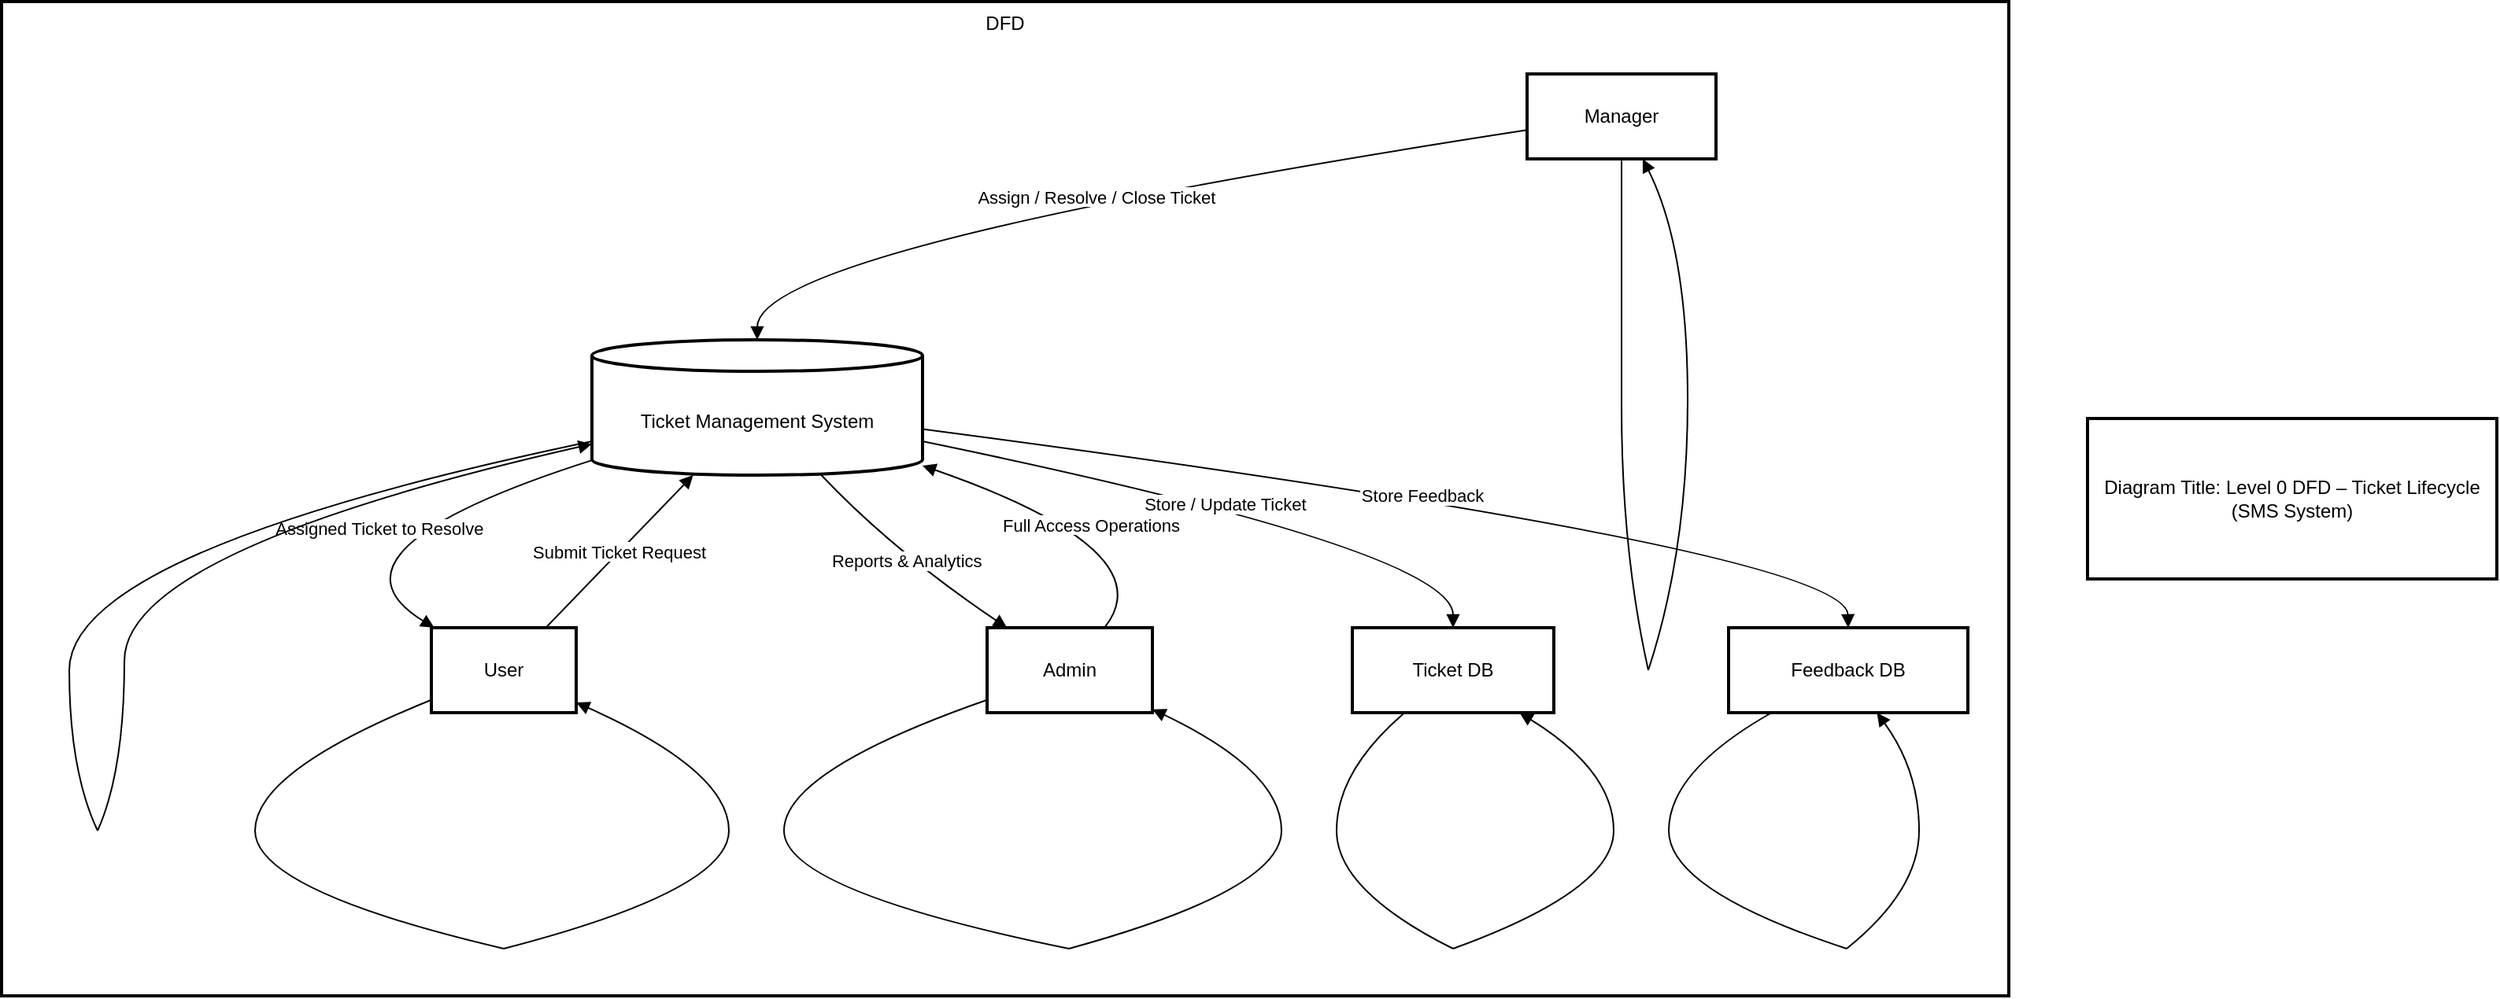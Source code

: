 <mxfile version="27.2.0">
  <diagram name="Page-1" id="MK4s8OTHxNGH-E32pCD8">
    <mxGraphModel>
      <root>
        <mxCell id="0" />
        <mxCell id="1" parent="0" />
        <mxCell id="2" value="DFD" style="whiteSpace=wrap;strokeWidth=2;verticalAlign=top;" vertex="1" parent="1">
          <mxGeometry x="8" y="8" width="1275" height="632" as="geometry" />
        </mxCell>
        <mxCell id="3" value="Ticket Management System" style="shape=cylinder3;boundedLbl=1;backgroundOutline=1;size=10;strokeWidth=2;whiteSpace=wrap;" vertex="1" parent="2">
          <mxGeometry x="375" y="215" width="210" height="86" as="geometry" />
        </mxCell>
        <mxCell id="4" value="User" style="whiteSpace=wrap;strokeWidth=2;" vertex="1" parent="2">
          <mxGeometry x="273" y="398" width="92" height="54" as="geometry" />
        </mxCell>
        <mxCell id="5" value="Manager" style="whiteSpace=wrap;strokeWidth=2;" vertex="1" parent="2">
          <mxGeometry x="969" y="46" width="120" height="54" as="geometry" />
        </mxCell>
        <mxCell id="6" value="Admin" style="whiteSpace=wrap;strokeWidth=2;" vertex="1" parent="2">
          <mxGeometry x="626" y="398" width="105" height="54" as="geometry" />
        </mxCell>
        <mxCell id="7" value="Ticket DB" style="whiteSpace=wrap;strokeWidth=2;" vertex="1" parent="2">
          <mxGeometry x="858" y="398" width="128" height="54" as="geometry" />
        </mxCell>
        <mxCell id="8" value="Feedback DB" style="whiteSpace=wrap;strokeWidth=2;" vertex="1" parent="2">
          <mxGeometry x="1097" y="398" width="152" height="54" as="geometry" />
        </mxCell>
        <mxCell id="9" value="" style="whiteSpace=wrap;strokeWidth=2;" vertex="1" parent="2">
          <mxGeometry x="43" y="425" as="geometry" />
        </mxCell>
        <mxCell id="10" value="" style="whiteSpace=wrap;strokeWidth=2;" vertex="1" parent="2">
          <mxGeometry x="61" y="527" as="geometry" />
        </mxCell>
        <mxCell id="11" value="" style="whiteSpace=wrap;strokeWidth=2;" vertex="1" parent="2">
          <mxGeometry x="161" y="527" as="geometry" />
        </mxCell>
        <mxCell id="12" value="" style="whiteSpace=wrap;strokeWidth=2;" vertex="1" parent="2">
          <mxGeometry x="319" y="602" as="geometry" />
        </mxCell>
        <mxCell id="13" value="" style="whiteSpace=wrap;strokeWidth=2;" vertex="1" parent="2">
          <mxGeometry x="1029" y="257" as="geometry" />
        </mxCell>
        <mxCell id="14" value="" style="whiteSpace=wrap;strokeWidth=2;" vertex="1" parent="2">
          <mxGeometry x="1046" y="425" as="geometry" />
        </mxCell>
        <mxCell id="15" value="" style="whiteSpace=wrap;strokeWidth=2;" vertex="1" parent="2">
          <mxGeometry x="497" y="527" as="geometry" />
        </mxCell>
        <mxCell id="16" value="" style="whiteSpace=wrap;strokeWidth=2;" vertex="1" parent="2">
          <mxGeometry x="678" y="602" as="geometry" />
        </mxCell>
        <mxCell id="17" value="" style="whiteSpace=wrap;strokeWidth=2;" vertex="1" parent="2">
          <mxGeometry x="848" y="527" as="geometry" />
        </mxCell>
        <mxCell id="18" value="" style="whiteSpace=wrap;strokeWidth=2;" vertex="1" parent="2">
          <mxGeometry x="922" y="602" as="geometry" />
        </mxCell>
        <mxCell id="19" value="" style="whiteSpace=wrap;strokeWidth=2;" vertex="1" parent="2">
          <mxGeometry x="1059" y="527" as="geometry" />
        </mxCell>
        <mxCell id="20" value="" style="whiteSpace=wrap;strokeWidth=2;" vertex="1" parent="2">
          <mxGeometry x="1172" y="602" as="geometry" />
        </mxCell>
        <mxCell id="21" value="Submit Ticket Request" style="curved=1;startArrow=none;endArrow=block;exitX=0.79;exitY=0;entryX=0.31;entryY=0.99;" edge="1" parent="2" source="4" target="3">
          <mxGeometry relative="1" as="geometry">
            <Array as="points">
              <mxPoint x="393" y="349" />
            </Array>
          </mxGeometry>
        </mxCell>
        <mxCell id="22" value="Assign / Resolve / Close Ticket" style="curved=1;startArrow=none;endArrow=block;exitX=0;exitY=0.66;entryX=0.5;entryY=-0.01;" edge="1" parent="2" source="5" target="3">
          <mxGeometry relative="1" as="geometry">
            <Array as="points">
              <mxPoint x="480" y="157" />
            </Array>
          </mxGeometry>
        </mxCell>
        <mxCell id="23" value="Full Access Operations" style="curved=1;startArrow=none;endArrow=block;exitX=0.71;exitY=0;entryX=1;entryY=0.93;" edge="1" parent="2" source="6" target="3">
          <mxGeometry relative="1" as="geometry">
            <Array as="points">
              <mxPoint x="740" y="349" />
            </Array>
          </mxGeometry>
        </mxCell>
        <mxCell id="24" value="Assigned Ticket to Resolve" style="curved=1;startArrow=none;endArrow=block;exitX=0;exitY=0.89;entryX=0.02;entryY=0;" edge="1" parent="2" source="3" target="4">
          <mxGeometry relative="1" as="geometry">
            <Array as="points">
              <mxPoint x="195" y="349" />
            </Array>
          </mxGeometry>
        </mxCell>
        <mxCell id="25" value="Store / Update Ticket" style="curved=1;startArrow=none;endArrow=block;exitX=1;exitY=0.75;entryX=0.5;entryY=0;" edge="1" parent="2" source="3" target="7">
          <mxGeometry relative="1" as="geometry">
            <Array as="points">
              <mxPoint x="922" y="349" />
            </Array>
          </mxGeometry>
        </mxCell>
        <mxCell id="26" value="Store Feedback" style="curved=1;startArrow=none;endArrow=block;exitX=1;exitY=0.66;entryX=0.5;entryY=0;" edge="1" parent="2" source="3" target="8">
          <mxGeometry relative="1" as="geometry">
            <Array as="points">
              <mxPoint x="1172" y="349" />
            </Array>
          </mxGeometry>
        </mxCell>
        <mxCell id="27" value="Reports &amp; Analytics" style="curved=1;startArrow=none;endArrow=block;exitX=0.69;exitY=0.99;entryX=0.12;entryY=0;" edge="1" parent="2" source="3" target="6">
          <mxGeometry relative="1" as="geometry">
            <Array as="points">
              <mxPoint x="566" y="349" />
            </Array>
          </mxGeometry>
        </mxCell>
        <mxCell id="28" value="" style="curved=1;startArrow=none;endArrow=none;exitX=0;exitY=0.75;entryX=Infinity;entryY=-Infinity;" edge="1" parent="2" source="3" target="9">
          <mxGeometry relative="1" as="geometry">
            <Array as="points">
              <mxPoint x="43" y="349" />
            </Array>
          </mxGeometry>
        </mxCell>
        <mxCell id="29" value="" style="curved=1;startArrow=none;endArrow=none;exitX=Infinity;exitY=-Infinity;entryX=-Infinity;entryY=-Infinity;" edge="1" parent="2" source="9" target="10">
          <mxGeometry relative="1" as="geometry">
            <Array as="points">
              <mxPoint x="43" y="489" />
            </Array>
          </mxGeometry>
        </mxCell>
        <mxCell id="30" value="" style="curved=1;startArrow=none;endArrow=block;exitX=-Infinity;exitY=-Infinity;entryX=0;entryY=0.77;" edge="1" parent="2" source="10" target="3">
          <mxGeometry relative="1" as="geometry">
            <Array as="points">
              <mxPoint x="78" y="489" />
              <mxPoint x="78" y="349" />
            </Array>
          </mxGeometry>
        </mxCell>
        <mxCell id="31" value="" style="curved=1;startArrow=none;endArrow=none;exitX=0;exitY=0.85;entryX=Infinity;entryY=-Infinity;" edge="1" parent="2" source="4" target="11">
          <mxGeometry relative="1" as="geometry">
            <Array as="points">
              <mxPoint x="161" y="489" />
            </Array>
          </mxGeometry>
        </mxCell>
        <mxCell id="32" value="" style="curved=1;startArrow=none;endArrow=none;exitX=Infinity;exitY=Infinity;entryX=-Infinity;entryY=Infinity;" edge="1" parent="2" source="11" target="12">
          <mxGeometry relative="1" as="geometry">
            <Array as="points">
              <mxPoint x="161" y="565" />
            </Array>
          </mxGeometry>
        </mxCell>
        <mxCell id="33" value="" style="curved=1;startArrow=none;endArrow=block;exitX=Infinity;exitY=Infinity;entryX=1;entryY=0.88;" edge="1" parent="2" source="12" target="4">
          <mxGeometry relative="1" as="geometry">
            <Array as="points">
              <mxPoint x="462" y="565" />
              <mxPoint x="462" y="489" />
            </Array>
          </mxGeometry>
        </mxCell>
        <mxCell id="34" value="" style="curved=1;startArrow=none;endArrow=none;exitX=0.5;exitY=0.99;entryX=-Infinity;entryY=Infinity;" edge="1" parent="2" source="5" target="13">
          <mxGeometry relative="1" as="geometry">
            <Array as="points" />
          </mxGeometry>
        </mxCell>
        <mxCell id="35" value="" style="curved=1;startArrow=none;endArrow=none;exitX=-Infinity;exitY=Infinity;entryX=Infinity;entryY=-Infinity;" edge="1" parent="2" source="13" target="14">
          <mxGeometry relative="1" as="geometry">
            <Array as="points">
              <mxPoint x="1029" y="349" />
            </Array>
          </mxGeometry>
        </mxCell>
        <mxCell id="36" value="" style="curved=1;startArrow=none;endArrow=block;exitX=Infinity;exitY=-Infinity;entryX=0.61;entryY=0.99;" edge="1" parent="2" source="14" target="5">
          <mxGeometry relative="1" as="geometry">
            <Array as="points">
              <mxPoint x="1071" y="349" />
              <mxPoint x="1071" y="157" />
            </Array>
          </mxGeometry>
        </mxCell>
        <mxCell id="37" value="" style="curved=1;startArrow=none;endArrow=none;exitX=0;exitY=0.85;entryX=Infinity;entryY=-Infinity;" edge="1" parent="2" source="6" target="15">
          <mxGeometry relative="1" as="geometry">
            <Array as="points">
              <mxPoint x="497" y="489" />
            </Array>
          </mxGeometry>
        </mxCell>
        <mxCell id="38" value="" style="curved=1;startArrow=none;endArrow=none;exitX=Infinity;exitY=Infinity;entryX=Infinity;entryY=Infinity;" edge="1" parent="2" source="15" target="16">
          <mxGeometry relative="1" as="geometry">
            <Array as="points">
              <mxPoint x="497" y="565" />
            </Array>
          </mxGeometry>
        </mxCell>
        <mxCell id="39" value="" style="curved=1;startArrow=none;endArrow=block;exitX=Infinity;exitY=Infinity;entryX=1;entryY=0.96;" edge="1" parent="2" source="16" target="6">
          <mxGeometry relative="1" as="geometry">
            <Array as="points">
              <mxPoint x="813" y="565" />
              <mxPoint x="813" y="489" />
            </Array>
          </mxGeometry>
        </mxCell>
        <mxCell id="40" value="" style="curved=1;startArrow=none;endArrow=none;exitX=0.26;exitY=1;entryX=Infinity;entryY=-Infinity;" edge="1" parent="2" source="7" target="17">
          <mxGeometry relative="1" as="geometry">
            <Array as="points">
              <mxPoint x="848" y="489" />
            </Array>
          </mxGeometry>
        </mxCell>
        <mxCell id="41" value="" style="curved=1;startArrow=none;endArrow=none;exitX=Infinity;exitY=Infinity;entryX=-Infinity;entryY=Infinity;" edge="1" parent="2" source="17" target="18">
          <mxGeometry relative="1" as="geometry">
            <Array as="points">
              <mxPoint x="848" y="565" />
            </Array>
          </mxGeometry>
        </mxCell>
        <mxCell id="42" value="" style="curved=1;startArrow=none;endArrow=block;exitX=-Infinity;exitY=Infinity;entryX=0.83;entryY=1;" edge="1" parent="2" source="18" target="7">
          <mxGeometry relative="1" as="geometry">
            <Array as="points">
              <mxPoint x="1024" y="565" />
              <mxPoint x="1024" y="489" />
            </Array>
          </mxGeometry>
        </mxCell>
        <mxCell id="43" value="" style="curved=1;startArrow=none;endArrow=none;exitX=0.18;exitY=1;entryX=Infinity;entryY=-Infinity;" edge="1" parent="2" source="8" target="19">
          <mxGeometry relative="1" as="geometry">
            <Array as="points">
              <mxPoint x="1059" y="489" />
            </Array>
          </mxGeometry>
        </mxCell>
        <mxCell id="44" value="" style="curved=1;startArrow=none;endArrow=none;exitX=Infinity;exitY=Infinity;entryX=Infinity;entryY=Infinity;" edge="1" parent="2" source="19" target="20">
          <mxGeometry relative="1" as="geometry">
            <Array as="points">
              <mxPoint x="1059" y="565" />
            </Array>
          </mxGeometry>
        </mxCell>
        <mxCell id="45" value="" style="curved=1;startArrow=none;endArrow=block;exitX=Infinity;exitY=Infinity;entryX=0.62;entryY=1;" edge="1" parent="2" source="20" target="8">
          <mxGeometry relative="1" as="geometry">
            <Array as="points">
              <mxPoint x="1218" y="565" />
              <mxPoint x="1218" y="489" />
            </Array>
          </mxGeometry>
        </mxCell>
        <mxCell id="46" value="Diagram Title: Level 0 DFD – Ticket Lifecycle (SMS System)" style="whiteSpace=wrap;strokeWidth=2;" vertex="1" parent="1">
          <mxGeometry x="1333" y="273" width="260" height="102" as="geometry" />
        </mxCell>
      </root>
    </mxGraphModel>
  </diagram>
</mxfile>
